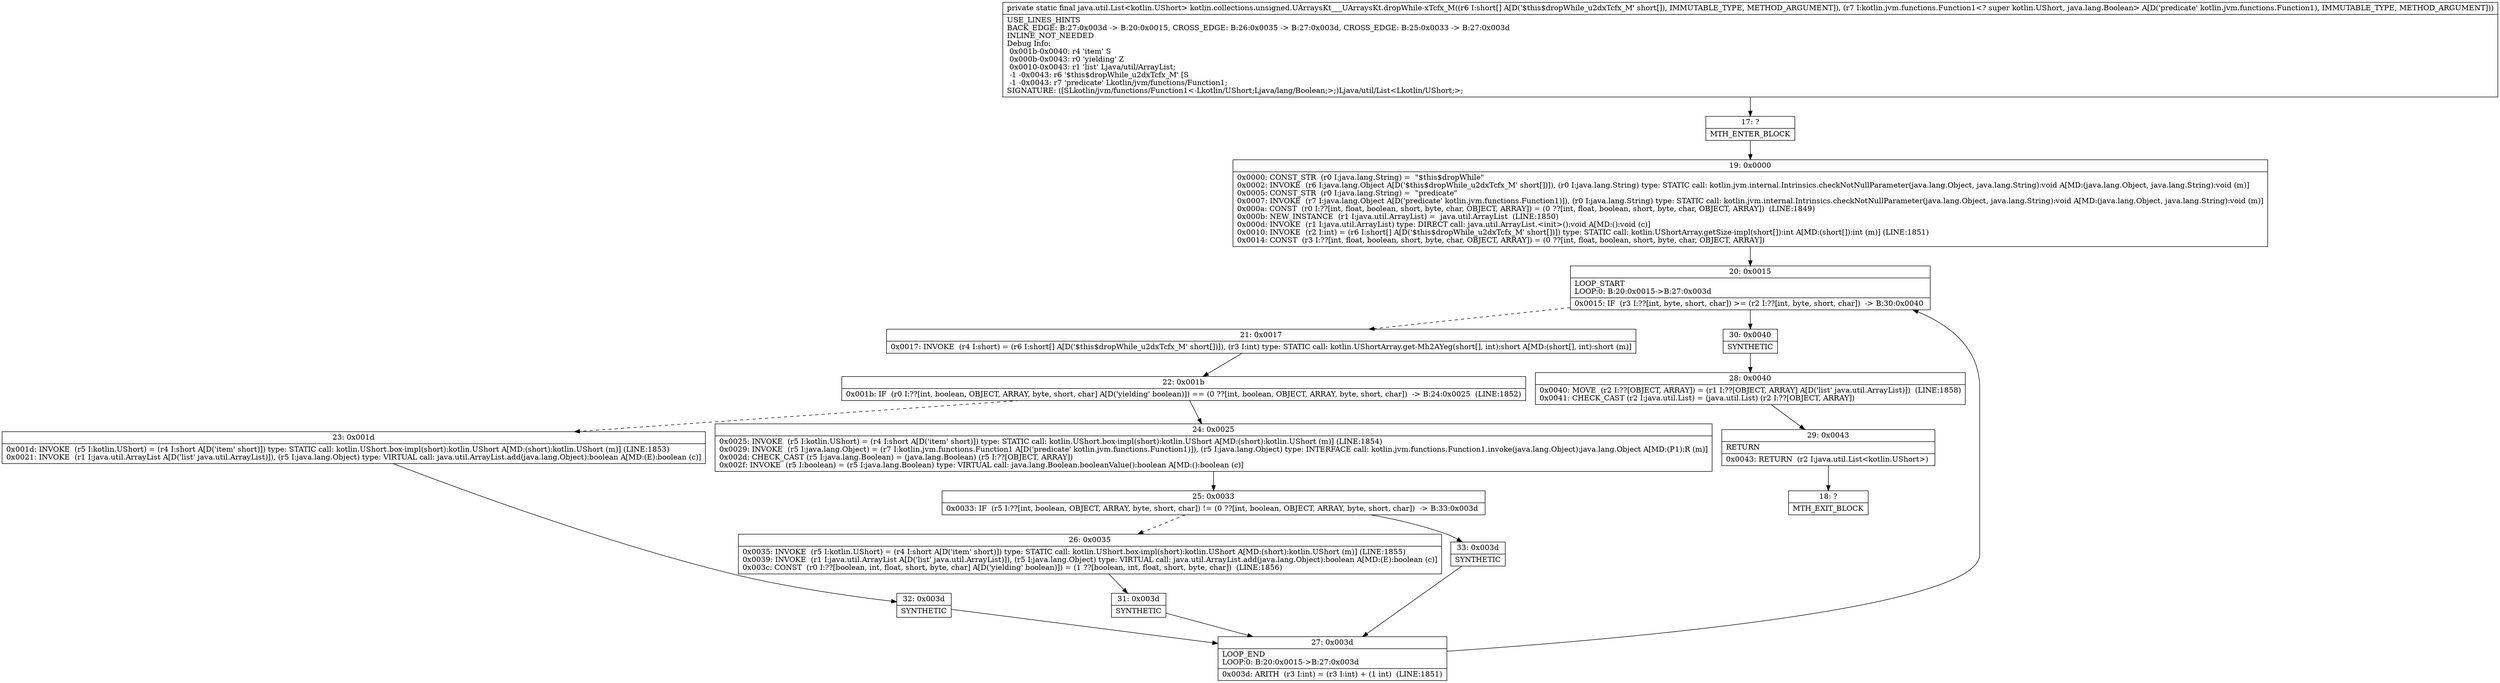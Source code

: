digraph "CFG forkotlin.collections.unsigned.UArraysKt___UArraysKt.dropWhile\-xTcfx_M([SLkotlin\/jvm\/functions\/Function1;)Ljava\/util\/List;" {
Node_17 [shape=record,label="{17\:\ ?|MTH_ENTER_BLOCK\l}"];
Node_19 [shape=record,label="{19\:\ 0x0000|0x0000: CONST_STR  (r0 I:java.lang.String) =  \"$this$dropWhile\" \l0x0002: INVOKE  (r6 I:java.lang.Object A[D('$this$dropWhile_u2dxTcfx_M' short[])]), (r0 I:java.lang.String) type: STATIC call: kotlin.jvm.internal.Intrinsics.checkNotNullParameter(java.lang.Object, java.lang.String):void A[MD:(java.lang.Object, java.lang.String):void (m)]\l0x0005: CONST_STR  (r0 I:java.lang.String) =  \"predicate\" \l0x0007: INVOKE  (r7 I:java.lang.Object A[D('predicate' kotlin.jvm.functions.Function1)]), (r0 I:java.lang.String) type: STATIC call: kotlin.jvm.internal.Intrinsics.checkNotNullParameter(java.lang.Object, java.lang.String):void A[MD:(java.lang.Object, java.lang.String):void (m)]\l0x000a: CONST  (r0 I:??[int, float, boolean, short, byte, char, OBJECT, ARRAY]) = (0 ??[int, float, boolean, short, byte, char, OBJECT, ARRAY])  (LINE:1849)\l0x000b: NEW_INSTANCE  (r1 I:java.util.ArrayList) =  java.util.ArrayList  (LINE:1850)\l0x000d: INVOKE  (r1 I:java.util.ArrayList) type: DIRECT call: java.util.ArrayList.\<init\>():void A[MD:():void (c)]\l0x0010: INVOKE  (r2 I:int) = (r6 I:short[] A[D('$this$dropWhile_u2dxTcfx_M' short[])]) type: STATIC call: kotlin.UShortArray.getSize\-impl(short[]):int A[MD:(short[]):int (m)] (LINE:1851)\l0x0014: CONST  (r3 I:??[int, float, boolean, short, byte, char, OBJECT, ARRAY]) = (0 ??[int, float, boolean, short, byte, char, OBJECT, ARRAY]) \l}"];
Node_20 [shape=record,label="{20\:\ 0x0015|LOOP_START\lLOOP:0: B:20:0x0015\-\>B:27:0x003d\l|0x0015: IF  (r3 I:??[int, byte, short, char]) \>= (r2 I:??[int, byte, short, char])  \-\> B:30:0x0040 \l}"];
Node_21 [shape=record,label="{21\:\ 0x0017|0x0017: INVOKE  (r4 I:short) = (r6 I:short[] A[D('$this$dropWhile_u2dxTcfx_M' short[])]), (r3 I:int) type: STATIC call: kotlin.UShortArray.get\-Mh2AYeg(short[], int):short A[MD:(short[], int):short (m)]\l}"];
Node_22 [shape=record,label="{22\:\ 0x001b|0x001b: IF  (r0 I:??[int, boolean, OBJECT, ARRAY, byte, short, char] A[D('yielding' boolean)]) == (0 ??[int, boolean, OBJECT, ARRAY, byte, short, char])  \-\> B:24:0x0025  (LINE:1852)\l}"];
Node_23 [shape=record,label="{23\:\ 0x001d|0x001d: INVOKE  (r5 I:kotlin.UShort) = (r4 I:short A[D('item' short)]) type: STATIC call: kotlin.UShort.box\-impl(short):kotlin.UShort A[MD:(short):kotlin.UShort (m)] (LINE:1853)\l0x0021: INVOKE  (r1 I:java.util.ArrayList A[D('list' java.util.ArrayList)]), (r5 I:java.lang.Object) type: VIRTUAL call: java.util.ArrayList.add(java.lang.Object):boolean A[MD:(E):boolean (c)]\l}"];
Node_32 [shape=record,label="{32\:\ 0x003d|SYNTHETIC\l}"];
Node_27 [shape=record,label="{27\:\ 0x003d|LOOP_END\lLOOP:0: B:20:0x0015\-\>B:27:0x003d\l|0x003d: ARITH  (r3 I:int) = (r3 I:int) + (1 int)  (LINE:1851)\l}"];
Node_24 [shape=record,label="{24\:\ 0x0025|0x0025: INVOKE  (r5 I:kotlin.UShort) = (r4 I:short A[D('item' short)]) type: STATIC call: kotlin.UShort.box\-impl(short):kotlin.UShort A[MD:(short):kotlin.UShort (m)] (LINE:1854)\l0x0029: INVOKE  (r5 I:java.lang.Object) = (r7 I:kotlin.jvm.functions.Function1 A[D('predicate' kotlin.jvm.functions.Function1)]), (r5 I:java.lang.Object) type: INTERFACE call: kotlin.jvm.functions.Function1.invoke(java.lang.Object):java.lang.Object A[MD:(P1):R (m)]\l0x002d: CHECK_CAST (r5 I:java.lang.Boolean) = (java.lang.Boolean) (r5 I:??[OBJECT, ARRAY]) \l0x002f: INVOKE  (r5 I:boolean) = (r5 I:java.lang.Boolean) type: VIRTUAL call: java.lang.Boolean.booleanValue():boolean A[MD:():boolean (c)]\l}"];
Node_25 [shape=record,label="{25\:\ 0x0033|0x0033: IF  (r5 I:??[int, boolean, OBJECT, ARRAY, byte, short, char]) != (0 ??[int, boolean, OBJECT, ARRAY, byte, short, char])  \-\> B:33:0x003d \l}"];
Node_26 [shape=record,label="{26\:\ 0x0035|0x0035: INVOKE  (r5 I:kotlin.UShort) = (r4 I:short A[D('item' short)]) type: STATIC call: kotlin.UShort.box\-impl(short):kotlin.UShort A[MD:(short):kotlin.UShort (m)] (LINE:1855)\l0x0039: INVOKE  (r1 I:java.util.ArrayList A[D('list' java.util.ArrayList)]), (r5 I:java.lang.Object) type: VIRTUAL call: java.util.ArrayList.add(java.lang.Object):boolean A[MD:(E):boolean (c)]\l0x003c: CONST  (r0 I:??[boolean, int, float, short, byte, char] A[D('yielding' boolean)]) = (1 ??[boolean, int, float, short, byte, char])  (LINE:1856)\l}"];
Node_31 [shape=record,label="{31\:\ 0x003d|SYNTHETIC\l}"];
Node_33 [shape=record,label="{33\:\ 0x003d|SYNTHETIC\l}"];
Node_30 [shape=record,label="{30\:\ 0x0040|SYNTHETIC\l}"];
Node_28 [shape=record,label="{28\:\ 0x0040|0x0040: MOVE  (r2 I:??[OBJECT, ARRAY]) = (r1 I:??[OBJECT, ARRAY] A[D('list' java.util.ArrayList)])  (LINE:1858)\l0x0041: CHECK_CAST (r2 I:java.util.List) = (java.util.List) (r2 I:??[OBJECT, ARRAY]) \l}"];
Node_29 [shape=record,label="{29\:\ 0x0043|RETURN\l|0x0043: RETURN  (r2 I:java.util.List\<kotlin.UShort\>) \l}"];
Node_18 [shape=record,label="{18\:\ ?|MTH_EXIT_BLOCK\l}"];
MethodNode[shape=record,label="{private static final java.util.List\<kotlin.UShort\> kotlin.collections.unsigned.UArraysKt___UArraysKt.dropWhile\-xTcfx_M((r6 I:short[] A[D('$this$dropWhile_u2dxTcfx_M' short[]), IMMUTABLE_TYPE, METHOD_ARGUMENT]), (r7 I:kotlin.jvm.functions.Function1\<? super kotlin.UShort, java.lang.Boolean\> A[D('predicate' kotlin.jvm.functions.Function1), IMMUTABLE_TYPE, METHOD_ARGUMENT]))  | USE_LINES_HINTS\lBACK_EDGE: B:27:0x003d \-\> B:20:0x0015, CROSS_EDGE: B:26:0x0035 \-\> B:27:0x003d, CROSS_EDGE: B:25:0x0033 \-\> B:27:0x003d\lINLINE_NOT_NEEDED\lDebug Info:\l  0x001b\-0x0040: r4 'item' S\l  0x000b\-0x0043: r0 'yielding' Z\l  0x0010\-0x0043: r1 'list' Ljava\/util\/ArrayList;\l  \-1 \-0x0043: r6 '$this$dropWhile_u2dxTcfx_M' [S\l  \-1 \-0x0043: r7 'predicate' Lkotlin\/jvm\/functions\/Function1;\lSIGNATURE: ([SLkotlin\/jvm\/functions\/Function1\<\-Lkotlin\/UShort;Ljava\/lang\/Boolean;\>;)Ljava\/util\/List\<Lkotlin\/UShort;\>;\l}"];
MethodNode -> Node_17;Node_17 -> Node_19;
Node_19 -> Node_20;
Node_20 -> Node_21[style=dashed];
Node_20 -> Node_30;
Node_21 -> Node_22;
Node_22 -> Node_23[style=dashed];
Node_22 -> Node_24;
Node_23 -> Node_32;
Node_32 -> Node_27;
Node_27 -> Node_20;
Node_24 -> Node_25;
Node_25 -> Node_26[style=dashed];
Node_25 -> Node_33;
Node_26 -> Node_31;
Node_31 -> Node_27;
Node_33 -> Node_27;
Node_30 -> Node_28;
Node_28 -> Node_29;
Node_29 -> Node_18;
}


